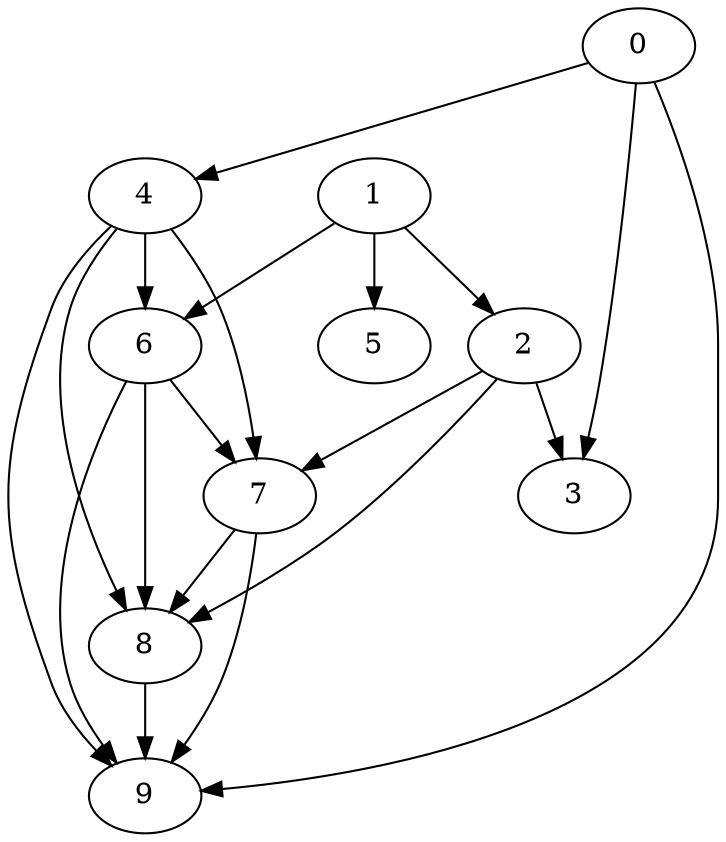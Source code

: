 digraph "Random_Nodes_10_Density_1.90_CCR_10.00_WeightType_Random" {
	6	[Weight=8,Start=19,Processor=1];
	7	[Weight=3,Start=27,Processor=1];
	1	[Weight=5,Start=9,Processor=1];
	2	[Weight=5,Start=14,Processor=1];
	5	[Weight=7,Start=33,Processor=2];
	8	[Weight=8,Start=30,Processor=1];
	9	[Weight=8,Start=38,Processor=1];
	0	[Weight=6,Start=0,Processor=1];
	3	[Weight=10,Start=40,Processor=2];
	4	[Weight=3,Start=6,Processor=1];
	6 -> 7	[Weight=15];
	6 -> 8	[Weight=39];
	6 -> 9	[Weight=29];
	7 -> 9	[Weight=34];
	7 -> 8	[Weight=15];
	1 -> 2	[Weight=48];
	1 -> 5	[Weight=19];
	1 -> 6	[Weight=39];
	2 -> 3	[Weight=10];
	2 -> 7	[Weight=48];
	2 -> 8	[Weight=48];
	8 -> 9	[Weight=39];
	0 -> 9	[Weight=44];
	0 -> 3	[Weight=34];
	0 -> 4	[Weight=24];
	4 -> 8	[Weight=48];
	4 -> 9	[Weight=39];
	4 -> 6	[Weight=10];
	4 -> 7	[Weight=48];
}